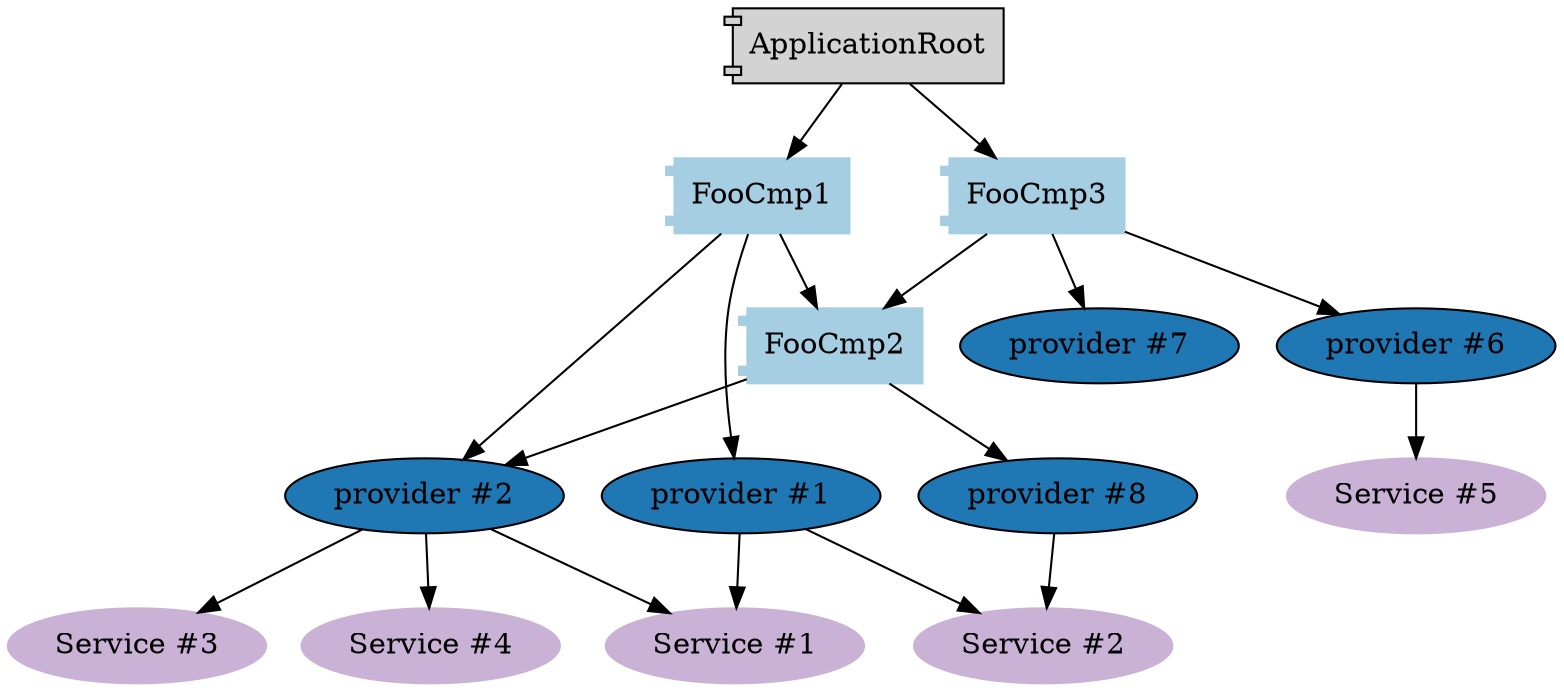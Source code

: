 digraph dependencies { node[shape="ellipse", style="filled", colorscheme=paired12]; rankdir=TB;  subgraph ApplicationRoot {  label="application.ts";  "ApplicationRoot" [shape="component"];      node[shape="ellipse",style="filled", color=9, shape="ellipse"];       node[shape="ellipse",style="filled", color=9, shape="ellipse"];  "FooCmp3" [shape="component", color=1]; "ApplicationRoot" -> "FooCmp3";  "FooCmp1" [shape="component", color=1]; "ApplicationRoot" -> "FooCmp1";     }  subgraph FooCmp1 {  label="fooCmp.ts";  "FooCmp1" [shape="component"];   "provider #1" [label="provider #1", fillcolor=2, shape="ellipse"]; "FooCmp1" -> "provider #1";  "provider #2" [label="provider #2", fillcolor=2, shape="ellipse"]; "FooCmp1" -> "provider #2";     node[shape="ellipse",style="filled", color=9, shape="ellipse"];   "Service #1"[label="Service #1"]; "provider #1" -> "Service #1";  "Service #2"[label="Service #2"]; "provider #1" -> "Service #2";    "Service #1"[label="Service #1"]; "provider #2" -> "Service #1";  "Service #3"[label="Service #3"]; "provider #2" -> "Service #3";        node[shape="ellipse",style="filled", color=9, shape="ellipse"];  "FooCmp2" [shape="component", color=1]; "FooCmp1" -> "FooCmp2";     }  subgraph FooCmp3 {  label="fooCmp2.ts";  "FooCmp3" [shape="component"];   "provider #6" [label="provider #6", fillcolor=2, shape="ellipse"]; "FooCmp3" -> "provider #6";  "provider #7" [label="provider #7", fillcolor=2, shape="ellipse"]; "FooCmp3" -> "provider #7";     node[shape="ellipse",style="filled", color=9, shape="ellipse"];   "Service #5"[label="Service #5"]; "provider #6" -> "Service #5";          node[shape="ellipse",style="filled", color=9, shape="ellipse"];  "FooCmp2" [shape="component", color=1]; "FooCmp3" -> "FooCmp2";     }  subgraph FooCmp2 {  label="fooCmp.ts";  "FooCmp2" [shape="component"];   "provider #2" [label="provider #2", fillcolor=2, shape="ellipse"]; "FooCmp2" -> "provider #2";  "provider #8" [label="provider #8", fillcolor=2, shape="ellipse"]; "FooCmp2" -> "provider #8";     node[shape="ellipse",style="filled", color=9, shape="ellipse"];   "Service #4"[label="Service #4"]; "provider #2" -> "Service #4";    "Service #2"[label="Service #2"]; "provider #8" -> "Service #2";        node[shape="ellipse",style="filled", color=9, shape="ellipse"];     } }